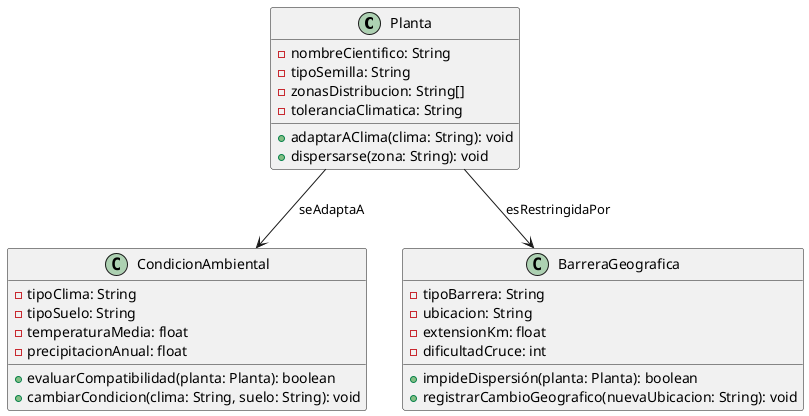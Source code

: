 @startuml DistribucionPlantas

class Planta {
    - nombreCientifico: String
    - tipoSemilla: String
    - zonasDistribucion: String[]
    - toleranciaClimatica: String

    + adaptarAClima(clima: String): void
    + dispersarse(zona: String): void
}

class CondicionAmbiental {
    - tipoClima: String
    - tipoSuelo: String
    - temperaturaMedia: float
    - precipitacionAnual: float

    + evaluarCompatibilidad(planta: Planta): boolean
    + cambiarCondicion(clima: String, suelo: String): void
}

class BarreraGeografica {
    - tipoBarrera: String
    - ubicacion: String
    - extensionKm: float
    - dificultadCruce: int

    + impideDispersión(planta: Planta): boolean
    + registrarCambioGeografico(nuevaUbicacion: String): void
}

Planta --> CondicionAmbiental : seAdaptaA
Planta --> BarreraGeografica : esRestringidaPor

@enduml
